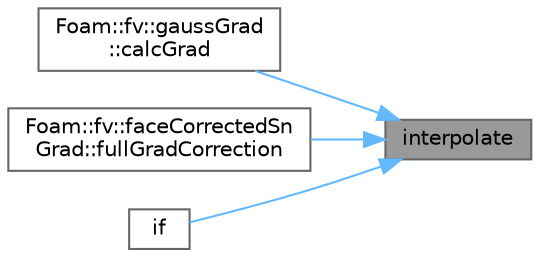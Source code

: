 digraph "interpolate"
{
 // LATEX_PDF_SIZE
  bgcolor="transparent";
  edge [fontname=Helvetica,fontsize=10,labelfontname=Helvetica,labelfontsize=10];
  node [fontname=Helvetica,fontsize=10,shape=box,height=0.2,width=0.4];
  rankdir="RL";
  Node1 [id="Node000001",label="interpolate",height=0.2,width=0.4,color="gray40", fillcolor="grey60", style="filled", fontcolor="black",tooltip=" "];
  Node1 -> Node2 [id="edge1_Node000001_Node000002",dir="back",color="steelblue1",style="solid",tooltip=" "];
  Node2 [id="Node000002",label="Foam::fv::gaussGrad\l::calcGrad",height=0.2,width=0.4,color="grey40", fillcolor="white", style="filled",URL="$classFoam_1_1fv_1_1gaussGrad.html#a235976831405ff5c4770d4b4e1b015cb",tooltip=" "];
  Node1 -> Node3 [id="edge2_Node000001_Node000003",dir="back",color="steelblue1",style="solid",tooltip=" "];
  Node3 [id="Node000003",label="Foam::fv::faceCorrectedSn\lGrad::fullGradCorrection",height=0.2,width=0.4,color="grey40", fillcolor="white", style="filled",URL="$classFoam_1_1fv_1_1faceCorrectedSnGrad.html#ae3eb8307c31a36fcb2cbf122a447896b",tooltip=" "];
  Node1 -> Node4 [id="edge3_Node000001_Node000004",dir="back",color="steelblue1",style="solid",tooltip=" "];
  Node4 [id="Node000004",label="if",height=0.2,width=0.4,color="grey40", fillcolor="white", style="filled",URL="$interFoam_2overInterDyMFoam_2alphaCourantNo_8H.html#a7249a5be96007daaf6a7fea1b25c3adc",tooltip=" "];
}

